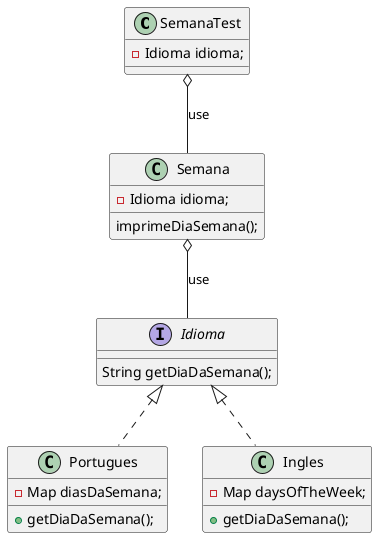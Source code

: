 @startuml

class SemanaTest{
    -Idioma idioma;
}

class Semana{
    -Idioma idioma;
    imprimeDiaSemana();
}

Semana o-- Idioma : use
SemanaTest o-- Semana: use

interface Idioma{
    String getDiaDaSemana();
}
class Portugues implements Idioma{
    -Map diasDaSemana;
    +getDiaDaSemana();
}

class Ingles implements Idioma{
    -Map daysOfTheWeek;
    +getDiaDaSemana();
}

@enduml